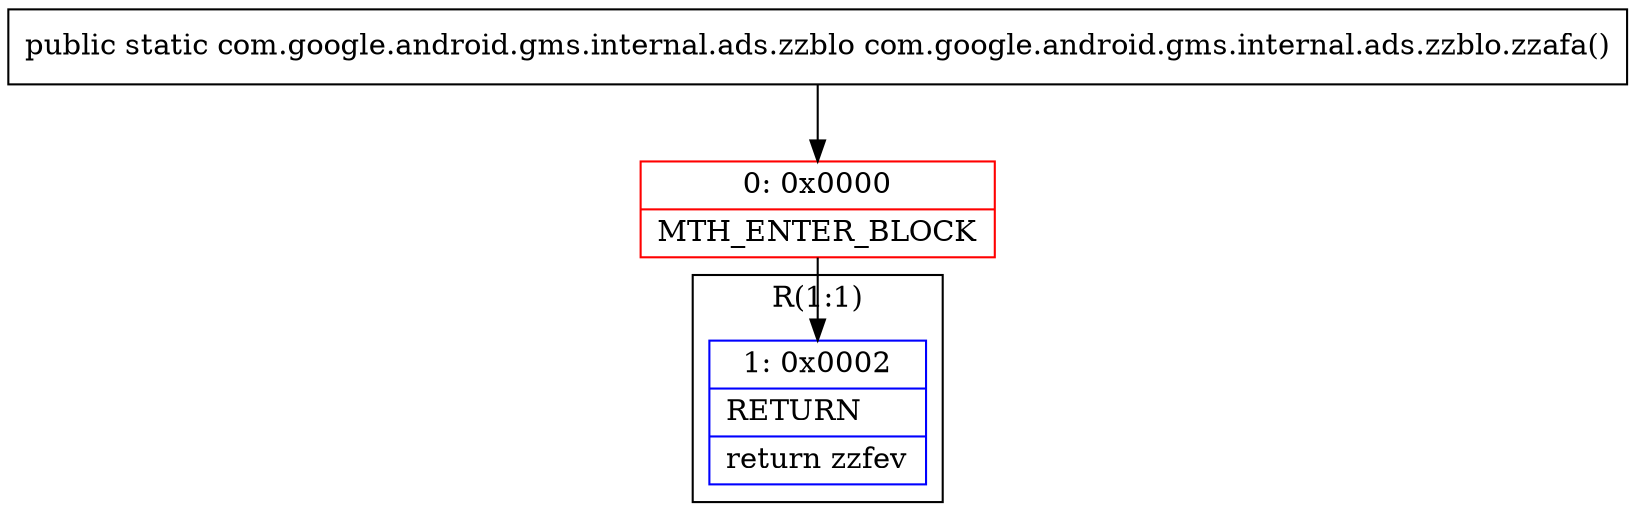 digraph "CFG forcom.google.android.gms.internal.ads.zzblo.zzafa()Lcom\/google\/android\/gms\/internal\/ads\/zzblo;" {
subgraph cluster_Region_1699211922 {
label = "R(1:1)";
node [shape=record,color=blue];
Node_1 [shape=record,label="{1\:\ 0x0002|RETURN\l|return zzfev\l}"];
}
Node_0 [shape=record,color=red,label="{0\:\ 0x0000|MTH_ENTER_BLOCK\l}"];
MethodNode[shape=record,label="{public static com.google.android.gms.internal.ads.zzblo com.google.android.gms.internal.ads.zzblo.zzafa() }"];
MethodNode -> Node_0;
Node_0 -> Node_1;
}

